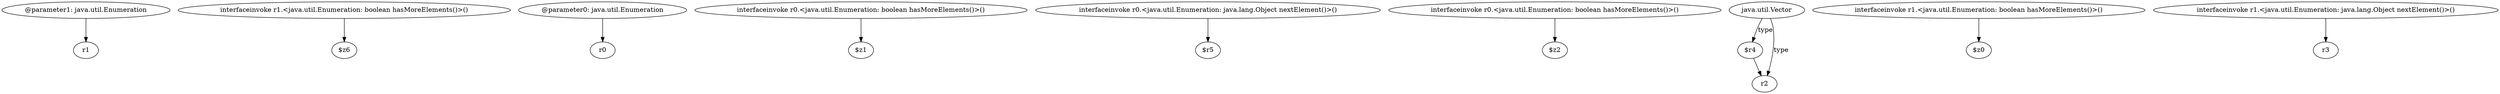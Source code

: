 digraph g {
0[label="@parameter1: java.util.Enumeration"]
1[label="r1"]
0->1[label=""]
2[label="interfaceinvoke r1.<java.util.Enumeration: boolean hasMoreElements()>()"]
3[label="$z6"]
2->3[label=""]
4[label="@parameter0: java.util.Enumeration"]
5[label="r0"]
4->5[label=""]
6[label="interfaceinvoke r0.<java.util.Enumeration: boolean hasMoreElements()>()"]
7[label="$z1"]
6->7[label=""]
8[label="interfaceinvoke r0.<java.util.Enumeration: java.lang.Object nextElement()>()"]
9[label="$r5"]
8->9[label=""]
10[label="interfaceinvoke r0.<java.util.Enumeration: boolean hasMoreElements()>()"]
11[label="$z2"]
10->11[label=""]
12[label="$r4"]
13[label="r2"]
12->13[label=""]
14[label="interfaceinvoke r1.<java.util.Enumeration: boolean hasMoreElements()>()"]
15[label="$z0"]
14->15[label=""]
16[label="interfaceinvoke r1.<java.util.Enumeration: java.lang.Object nextElement()>()"]
17[label="r3"]
16->17[label=""]
18[label="java.util.Vector"]
18->12[label="type"]
18->13[label="type"]
}